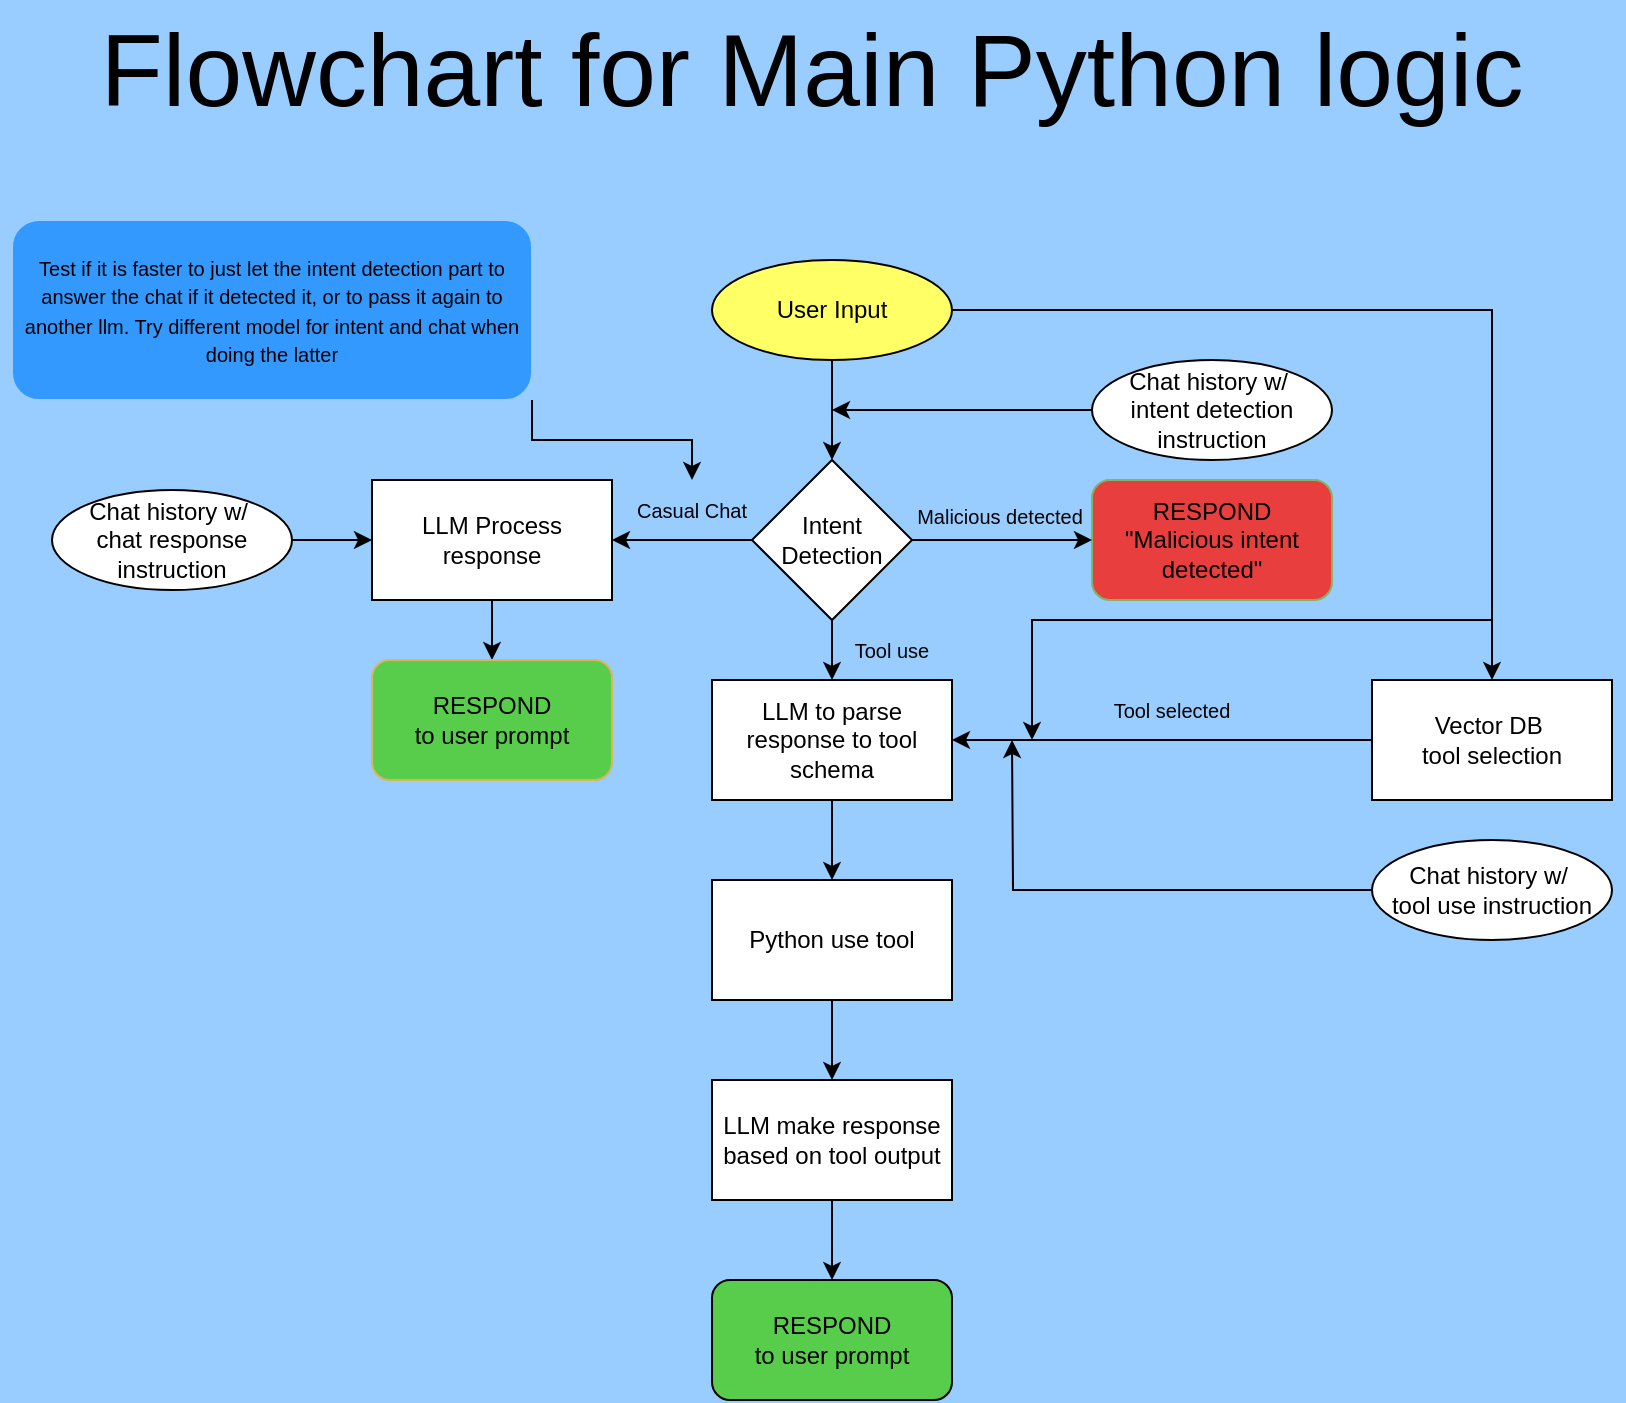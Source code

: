 <mxfile version="27.2.0">
  <diagram name="Page-1" id="_ZlGANj4BAeM941qBgAH">
    <mxGraphModel dx="1246" dy="763" grid="1" gridSize="10" guides="1" tooltips="1" connect="1" arrows="1" fold="1" page="1" pageScale="1" pageWidth="827" pageHeight="1169" background="#99CCFF" math="0" shadow="0">
      <root>
        <mxCell id="0" />
        <mxCell id="1" parent="0" />
        <mxCell id="uS9720hOOmhFFxQs8utE-30" style="edgeStyle=orthogonalEdgeStyle;rounded=0;orthogonalLoop=1;jettySize=auto;html=1;exitX=1;exitY=0.5;exitDx=0;exitDy=0;" edge="1" parent="1" source="uS9720hOOmhFFxQs8utE-1" target="uS9720hOOmhFFxQs8utE-29">
          <mxGeometry relative="1" as="geometry" />
        </mxCell>
        <mxCell id="uS9720hOOmhFFxQs8utE-1" value="User Input" style="ellipse;whiteSpace=wrap;html=1;fillColor=#FFFF66;" vertex="1" parent="1">
          <mxGeometry x="364" y="150" width="120" height="50" as="geometry" />
        </mxCell>
        <mxCell id="uS9720hOOmhFFxQs8utE-27" style="edgeStyle=orthogonalEdgeStyle;rounded=0;orthogonalLoop=1;jettySize=auto;html=1;exitX=0.5;exitY=1;exitDx=0;exitDy=0;entryX=0.5;entryY=0;entryDx=0;entryDy=0;" edge="1" parent="1" source="uS9720hOOmhFFxQs8utE-2" target="uS9720hOOmhFFxQs8utE-14">
          <mxGeometry relative="1" as="geometry" />
        </mxCell>
        <mxCell id="uS9720hOOmhFFxQs8utE-2" value="Intent Detection" style="rhombus;whiteSpace=wrap;html=1;" vertex="1" parent="1">
          <mxGeometry x="384" y="250" width="80" height="80" as="geometry" />
        </mxCell>
        <mxCell id="uS9720hOOmhFFxQs8utE-4" value="Chat history w/&amp;nbsp;&lt;div&gt;intent detection instruction&lt;/div&gt;" style="ellipse;whiteSpace=wrap;html=1;" vertex="1" parent="1">
          <mxGeometry x="554" y="200" width="120" height="50" as="geometry" />
        </mxCell>
        <mxCell id="uS9720hOOmhFFxQs8utE-7" value="" style="endArrow=classic;html=1;rounded=0;exitX=0.5;exitY=1;exitDx=0;exitDy=0;entryX=0.5;entryY=0;entryDx=0;entryDy=0;" edge="1" parent="1" source="uS9720hOOmhFFxQs8utE-1" target="uS9720hOOmhFFxQs8utE-2">
          <mxGeometry width="50" height="50" relative="1" as="geometry">
            <mxPoint x="504" y="270" as="sourcePoint" />
            <mxPoint x="554" y="220" as="targetPoint" />
          </mxGeometry>
        </mxCell>
        <mxCell id="uS9720hOOmhFFxQs8utE-8" value="" style="endArrow=classic;html=1;rounded=0;exitX=0;exitY=0.5;exitDx=0;exitDy=0;" edge="1" parent="1" source="uS9720hOOmhFFxQs8utE-4">
          <mxGeometry width="50" height="50" relative="1" as="geometry">
            <mxPoint x="434" y="210" as="sourcePoint" />
            <mxPoint x="424" y="225" as="targetPoint" />
          </mxGeometry>
        </mxCell>
        <mxCell id="uS9720hOOmhFFxQs8utE-10" value="&lt;div&gt;RESPOND&lt;/div&gt;&lt;div&gt;&quot;Malicious intent&lt;/div&gt;&lt;div&gt;detected&quot;&lt;/div&gt;" style="rounded=1;whiteSpace=wrap;html=1;fillColor=#E83E3E;strokeColor=#82b366;" vertex="1" parent="1">
          <mxGeometry x="554" y="260" width="120" height="60" as="geometry" />
        </mxCell>
        <mxCell id="uS9720hOOmhFFxQs8utE-11" value="" style="endArrow=classic;html=1;rounded=0;entryX=0;entryY=0.5;entryDx=0;entryDy=0;" edge="1" parent="1" target="uS9720hOOmhFFxQs8utE-10">
          <mxGeometry width="50" height="50" relative="1" as="geometry">
            <mxPoint x="464" y="290" as="sourcePoint" />
            <mxPoint x="514" y="240" as="targetPoint" />
          </mxGeometry>
        </mxCell>
        <mxCell id="uS9720hOOmhFFxQs8utE-12" value="&lt;font style=&quot;font-size: 10px;&quot;&gt;&lt;font style=&quot;&quot;&gt;Malicious &lt;/font&gt;detected&lt;/font&gt;" style="text;html=1;align=center;verticalAlign=middle;whiteSpace=wrap;rounded=0;" vertex="1" parent="1">
          <mxGeometry x="458" y="263" width="100" height="30" as="geometry" />
        </mxCell>
        <mxCell id="uS9720hOOmhFFxQs8utE-37" style="edgeStyle=orthogonalEdgeStyle;rounded=0;orthogonalLoop=1;jettySize=auto;html=1;exitX=0.5;exitY=1;exitDx=0;exitDy=0;entryX=0.5;entryY=0;entryDx=0;entryDy=0;" edge="1" parent="1" source="uS9720hOOmhFFxQs8utE-14" target="uS9720hOOmhFFxQs8utE-36">
          <mxGeometry relative="1" as="geometry" />
        </mxCell>
        <mxCell id="uS9720hOOmhFFxQs8utE-14" value="LLM to parse response to tool schema" style="rounded=0;whiteSpace=wrap;html=1;" vertex="1" parent="1">
          <mxGeometry x="364" y="360" width="120" height="60" as="geometry" />
        </mxCell>
        <mxCell id="uS9720hOOmhFFxQs8utE-26" style="edgeStyle=orthogonalEdgeStyle;rounded=0;orthogonalLoop=1;jettySize=auto;html=1;exitX=0.5;exitY=1;exitDx=0;exitDy=0;entryX=0.5;entryY=0;entryDx=0;entryDy=0;" edge="1" parent="1" source="uS9720hOOmhFFxQs8utE-15" target="uS9720hOOmhFFxQs8utE-25">
          <mxGeometry relative="1" as="geometry" />
        </mxCell>
        <mxCell id="uS9720hOOmhFFxQs8utE-15" value="LLM Process response" style="rounded=0;whiteSpace=wrap;html=1;" vertex="1" parent="1">
          <mxGeometry x="194" y="260" width="120" height="60" as="geometry" />
        </mxCell>
        <mxCell id="uS9720hOOmhFFxQs8utE-16" value="" style="endArrow=classic;html=1;rounded=0;exitX=0;exitY=0.5;exitDx=0;exitDy=0;entryX=1;entryY=0.5;entryDx=0;entryDy=0;" edge="1" parent="1" source="uS9720hOOmhFFxQs8utE-2" target="uS9720hOOmhFFxQs8utE-15">
          <mxGeometry width="50" height="50" relative="1" as="geometry">
            <mxPoint x="564" y="235" as="sourcePoint" />
            <mxPoint x="434" y="235" as="targetPoint" />
          </mxGeometry>
        </mxCell>
        <mxCell id="uS9720hOOmhFFxQs8utE-17" value="&lt;span style=&quot;font-size: 10px;&quot;&gt;Casual Chat&lt;/span&gt;" style="text;html=1;align=center;verticalAlign=middle;whiteSpace=wrap;rounded=0;" vertex="1" parent="1">
          <mxGeometry x="304" y="260" width="100" height="30" as="geometry" />
        </mxCell>
        <mxCell id="uS9720hOOmhFFxQs8utE-22" style="edgeStyle=orthogonalEdgeStyle;rounded=0;orthogonalLoop=1;jettySize=auto;html=1;exitX=1;exitY=1;exitDx=0;exitDy=0;entryX=0.5;entryY=0;entryDx=0;entryDy=0;" edge="1" parent="1" source="uS9720hOOmhFFxQs8utE-20" target="uS9720hOOmhFFxQs8utE-17">
          <mxGeometry relative="1" as="geometry" />
        </mxCell>
        <mxCell id="uS9720hOOmhFFxQs8utE-20" value="&lt;span style=&quot;font-size: 10px;&quot;&gt;Test if it is faster to just let the intent detection part to answer the chat if it detected it, or to pass it again to another llm. Try different model for intent and chat when doing the latter&lt;/span&gt;" style="rounded=1;whiteSpace=wrap;html=1;fillColor=#3399FF;strokeColor=#99CCFF;" vertex="1" parent="1">
          <mxGeometry x="14" y="130" width="260" height="90" as="geometry" />
        </mxCell>
        <mxCell id="uS9720hOOmhFFxQs8utE-24" style="edgeStyle=orthogonalEdgeStyle;rounded=0;orthogonalLoop=1;jettySize=auto;html=1;exitX=1;exitY=0.5;exitDx=0;exitDy=0;" edge="1" parent="1" source="uS9720hOOmhFFxQs8utE-23" target="uS9720hOOmhFFxQs8utE-15">
          <mxGeometry relative="1" as="geometry" />
        </mxCell>
        <mxCell id="uS9720hOOmhFFxQs8utE-23" value="Chat history w/&amp;nbsp;&lt;div&gt;chat response instruction&lt;/div&gt;" style="ellipse;whiteSpace=wrap;html=1;" vertex="1" parent="1">
          <mxGeometry x="34" y="265" width="120" height="50" as="geometry" />
        </mxCell>
        <mxCell id="uS9720hOOmhFFxQs8utE-25" value="RESPOND&lt;div&gt;to user prompt&lt;/div&gt;" style="rounded=1;whiteSpace=wrap;html=1;fillColor=light-dark(#58cc4b, #ededed);strokeColor=#d6b656;" vertex="1" parent="1">
          <mxGeometry x="194" y="350" width="120" height="60" as="geometry" />
        </mxCell>
        <mxCell id="uS9720hOOmhFFxQs8utE-28" value="&lt;span style=&quot;font-size: 10px;&quot;&gt;Tool use&lt;/span&gt;" style="text;html=1;align=center;verticalAlign=middle;whiteSpace=wrap;rounded=0;" vertex="1" parent="1">
          <mxGeometry x="404" y="330" width="100" height="30" as="geometry" />
        </mxCell>
        <mxCell id="uS9720hOOmhFFxQs8utE-31" style="edgeStyle=orthogonalEdgeStyle;rounded=0;orthogonalLoop=1;jettySize=auto;html=1;exitX=0;exitY=0.5;exitDx=0;exitDy=0;entryX=1;entryY=0.5;entryDx=0;entryDy=0;" edge="1" parent="1" source="uS9720hOOmhFFxQs8utE-29" target="uS9720hOOmhFFxQs8utE-14">
          <mxGeometry relative="1" as="geometry" />
        </mxCell>
        <mxCell id="uS9720hOOmhFFxQs8utE-29" value="Vector DB&amp;nbsp;&lt;div&gt;tool selection&lt;/div&gt;" style="rounded=0;whiteSpace=wrap;html=1;" vertex="1" parent="1">
          <mxGeometry x="694" y="360" width="120" height="60" as="geometry" />
        </mxCell>
        <mxCell id="uS9720hOOmhFFxQs8utE-32" value="&lt;span style=&quot;font-size: 10px;&quot;&gt;Tool selected&lt;/span&gt;" style="text;html=1;align=center;verticalAlign=middle;whiteSpace=wrap;rounded=0;" vertex="1" parent="1">
          <mxGeometry x="544" y="360" width="100" height="30" as="geometry" />
        </mxCell>
        <mxCell id="uS9720hOOmhFFxQs8utE-35" style="edgeStyle=orthogonalEdgeStyle;rounded=0;orthogonalLoop=1;jettySize=auto;html=1;exitX=0;exitY=0.5;exitDx=0;exitDy=0;" edge="1" parent="1" source="uS9720hOOmhFFxQs8utE-33">
          <mxGeometry relative="1" as="geometry">
            <mxPoint x="514" y="390" as="targetPoint" />
          </mxGeometry>
        </mxCell>
        <mxCell id="uS9720hOOmhFFxQs8utE-33" value="Chat history w/&amp;nbsp;&lt;div&gt;tool use instruction&lt;/div&gt;" style="ellipse;whiteSpace=wrap;html=1;" vertex="1" parent="1">
          <mxGeometry x="694" y="440" width="120" height="50" as="geometry" />
        </mxCell>
        <mxCell id="uS9720hOOmhFFxQs8utE-34" value="" style="endArrow=classic;html=1;rounded=0;" edge="1" parent="1">
          <mxGeometry width="50" height="50" relative="1" as="geometry">
            <mxPoint x="754" y="330" as="sourcePoint" />
            <mxPoint x="524" y="390" as="targetPoint" />
            <Array as="points">
              <mxPoint x="524" y="330" />
            </Array>
          </mxGeometry>
        </mxCell>
        <mxCell id="uS9720hOOmhFFxQs8utE-39" style="edgeStyle=orthogonalEdgeStyle;rounded=0;orthogonalLoop=1;jettySize=auto;html=1;exitX=0.5;exitY=1;exitDx=0;exitDy=0;entryX=0.5;entryY=0;entryDx=0;entryDy=0;" edge="1" parent="1" source="uS9720hOOmhFFxQs8utE-36" target="uS9720hOOmhFFxQs8utE-38">
          <mxGeometry relative="1" as="geometry" />
        </mxCell>
        <mxCell id="uS9720hOOmhFFxQs8utE-36" value="Python use tool" style="rounded=0;whiteSpace=wrap;html=1;" vertex="1" parent="1">
          <mxGeometry x="364" y="460" width="120" height="60" as="geometry" />
        </mxCell>
        <mxCell id="uS9720hOOmhFFxQs8utE-41" style="edgeStyle=orthogonalEdgeStyle;rounded=0;orthogonalLoop=1;jettySize=auto;html=1;exitX=0.5;exitY=1;exitDx=0;exitDy=0;entryX=0.5;entryY=0;entryDx=0;entryDy=0;" edge="1" parent="1" source="uS9720hOOmhFFxQs8utE-38" target="uS9720hOOmhFFxQs8utE-40">
          <mxGeometry relative="1" as="geometry" />
        </mxCell>
        <mxCell id="uS9720hOOmhFFxQs8utE-38" value="LLM make response based on tool output" style="rounded=0;whiteSpace=wrap;html=1;" vertex="1" parent="1">
          <mxGeometry x="364" y="560" width="120" height="60" as="geometry" />
        </mxCell>
        <mxCell id="uS9720hOOmhFFxQs8utE-40" value="RESPOND&lt;div&gt;to user prompt&lt;/div&gt;" style="rounded=1;whiteSpace=wrap;html=1;fillColor=light-dark(#58cc4b, #ededed);" vertex="1" parent="1">
          <mxGeometry x="364" y="660" width="120" height="60" as="geometry" />
        </mxCell>
        <mxCell id="uS9720hOOmhFFxQs8utE-42" value="&lt;font style=&quot;font-size: 51px;&quot;&gt;Flowchart for Main Python logic&lt;/font&gt;" style="text;html=1;align=center;verticalAlign=middle;whiteSpace=wrap;rounded=0;" vertex="1" parent="1">
          <mxGeometry x="8" y="20" width="812" height="70" as="geometry" />
        </mxCell>
      </root>
    </mxGraphModel>
  </diagram>
</mxfile>
